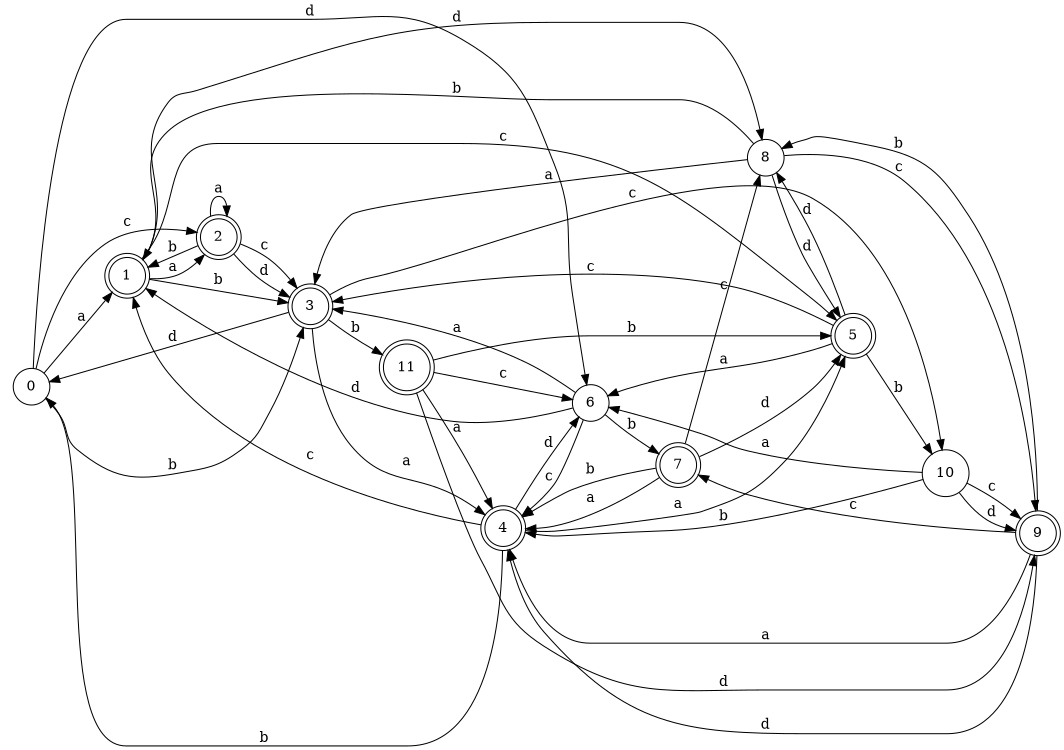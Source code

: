 digraph n10_7 {
__start0 [label="" shape="none"];

rankdir=LR;
size="8,5";

s0 [style="filled", color="black", fillcolor="white" shape="circle", label="0"];
s1 [style="rounded,filled", color="black", fillcolor="white" shape="doublecircle", label="1"];
s2 [style="rounded,filled", color="black", fillcolor="white" shape="doublecircle", label="2"];
s3 [style="rounded,filled", color="black", fillcolor="white" shape="doublecircle", label="3"];
s4 [style="rounded,filled", color="black", fillcolor="white" shape="doublecircle", label="4"];
s5 [style="rounded,filled", color="black", fillcolor="white" shape="doublecircle", label="5"];
s6 [style="filled", color="black", fillcolor="white" shape="circle", label="6"];
s7 [style="rounded,filled", color="black", fillcolor="white" shape="doublecircle", label="7"];
s8 [style="filled", color="black", fillcolor="white" shape="circle", label="8"];
s9 [style="rounded,filled", color="black", fillcolor="white" shape="doublecircle", label="9"];
s10 [style="filled", color="black", fillcolor="white" shape="circle", label="10"];
s11 [style="rounded,filled", color="black", fillcolor="white" shape="doublecircle", label="11"];
s0 -> s1 [label="a"];
s0 -> s3 [label="b"];
s0 -> s2 [label="c"];
s0 -> s6 [label="d"];
s1 -> s2 [label="a"];
s1 -> s3 [label="b"];
s1 -> s5 [label="c"];
s1 -> s8 [label="d"];
s2 -> s2 [label="a"];
s2 -> s1 [label="b"];
s2 -> s3 [label="c"];
s2 -> s3 [label="d"];
s3 -> s4 [label="a"];
s3 -> s11 [label="b"];
s3 -> s10 [label="c"];
s3 -> s0 [label="d"];
s4 -> s5 [label="a"];
s4 -> s0 [label="b"];
s4 -> s1 [label="c"];
s4 -> s6 [label="d"];
s5 -> s6 [label="a"];
s5 -> s10 [label="b"];
s5 -> s3 [label="c"];
s5 -> s8 [label="d"];
s6 -> s3 [label="a"];
s6 -> s7 [label="b"];
s6 -> s4 [label="c"];
s6 -> s1 [label="d"];
s7 -> s4 [label="a"];
s7 -> s4 [label="b"];
s7 -> s8 [label="c"];
s7 -> s5 [label="d"];
s8 -> s3 [label="a"];
s8 -> s1 [label="b"];
s8 -> s9 [label="c"];
s8 -> s5 [label="d"];
s9 -> s4 [label="a"];
s9 -> s8 [label="b"];
s9 -> s7 [label="c"];
s9 -> s4 [label="d"];
s10 -> s6 [label="a"];
s10 -> s4 [label="b"];
s10 -> s9 [label="c"];
s10 -> s9 [label="d"];
s11 -> s4 [label="a"];
s11 -> s5 [label="b"];
s11 -> s6 [label="c"];
s11 -> s9 [label="d"];

}